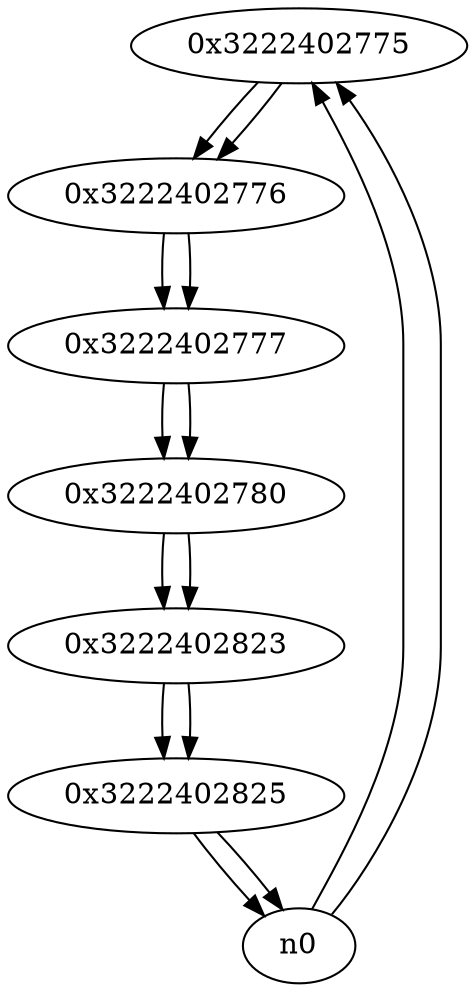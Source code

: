 digraph G{
/* nodes */
  n1 [label="0x3222402775"]
  n2 [label="0x3222402776"]
  n3 [label="0x3222402777"]
  n4 [label="0x3222402780"]
  n5 [label="0x3222402823"]
  n6 [label="0x3222402825"]
/* edges */
n1 -> n2;
n0 -> n1;
n0 -> n1;
n2 -> n3;
n1 -> n2;
n3 -> n4;
n2 -> n3;
n4 -> n5;
n3 -> n4;
n5 -> n6;
n4 -> n5;
n6 -> n0;
n6 -> n0;
n5 -> n6;
}
